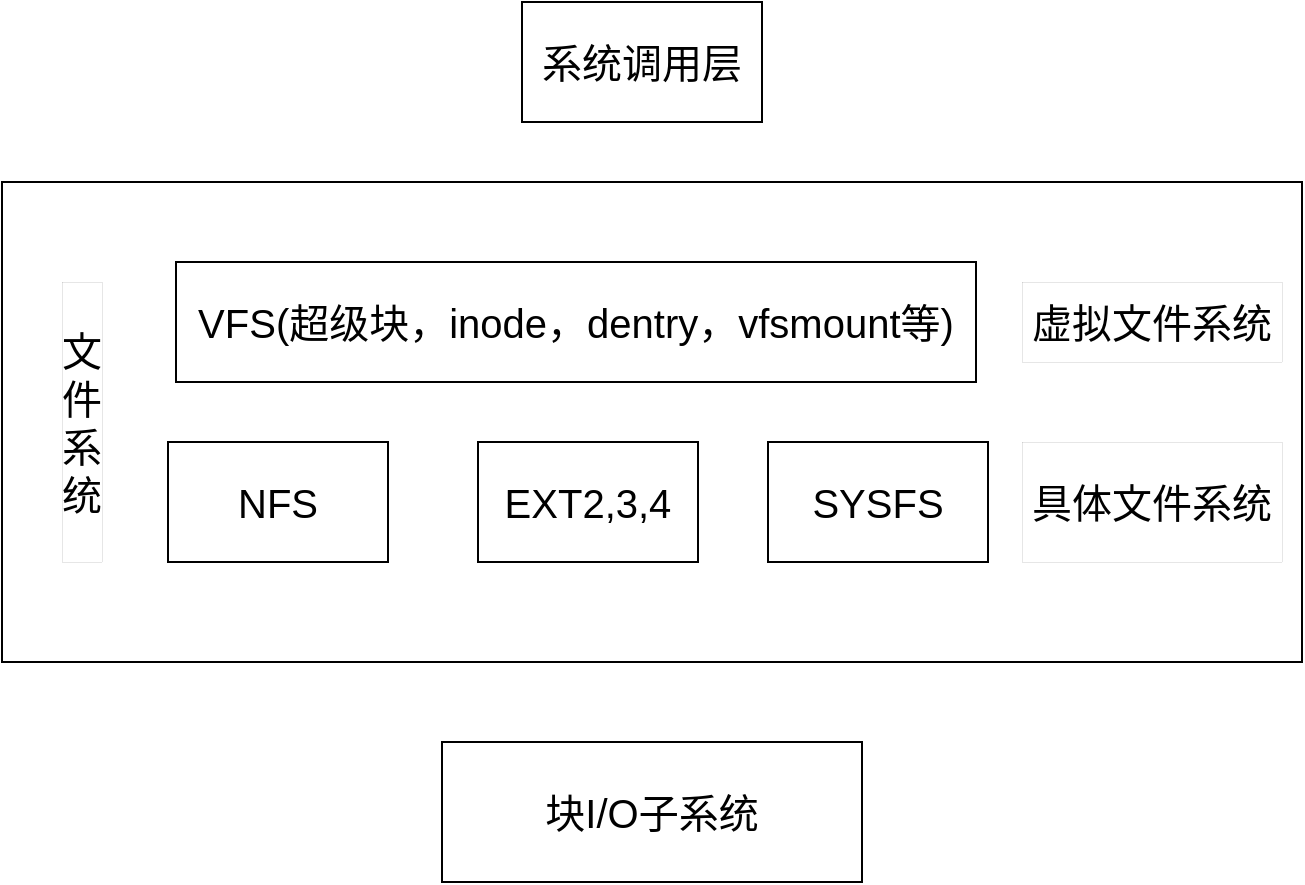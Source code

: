 <mxfile version="21.4.0" type="github">
  <diagram name="第 1 页" id="xE6j1u7JrcWCm94Bzhu7">
    <mxGraphModel dx="944" dy="599" grid="1" gridSize="10" guides="1" tooltips="1" connect="1" arrows="1" fold="1" page="1" pageScale="1" pageWidth="827" pageHeight="1169" math="0" shadow="0">
      <root>
        <mxCell id="0" />
        <mxCell id="1" parent="0" />
        <mxCell id="D83fO44UdGpcLvMbURXB-1" value="系统调用层" style="rounded=0;whiteSpace=wrap;html=1;fontSize=20;" vertex="1" parent="1">
          <mxGeometry x="340" y="60" width="120" height="60" as="geometry" />
        </mxCell>
        <mxCell id="D83fO44UdGpcLvMbURXB-2" value="" style="rounded=0;whiteSpace=wrap;html=1;fontSize=20;" vertex="1" parent="1">
          <mxGeometry x="80" y="150" width="650" height="240" as="geometry" />
        </mxCell>
        <mxCell id="D83fO44UdGpcLvMbURXB-3" value="文件系统" style="rounded=0;whiteSpace=wrap;html=1;rotation=0;fillColor=default;strokeWidth=0;fontSize=20;" vertex="1" parent="1">
          <mxGeometry x="110" y="200" width="20" height="140" as="geometry" />
        </mxCell>
        <mxCell id="D83fO44UdGpcLvMbURXB-4" value="VFS(超级块，inode，dentry，vfsmount等)" style="rounded=0;whiteSpace=wrap;html=1;fontSize=20;" vertex="1" parent="1">
          <mxGeometry x="167" y="190" width="400" height="60" as="geometry" />
        </mxCell>
        <mxCell id="D83fO44UdGpcLvMbURXB-5" value="NFS" style="rounded=0;whiteSpace=wrap;html=1;fontSize=20;" vertex="1" parent="1">
          <mxGeometry x="163" y="280" width="110" height="60" as="geometry" />
        </mxCell>
        <mxCell id="D83fO44UdGpcLvMbURXB-6" value="EXT2,3,4" style="rounded=0;whiteSpace=wrap;html=1;fontSize=20;" vertex="1" parent="1">
          <mxGeometry x="318" y="280" width="110" height="60" as="geometry" />
        </mxCell>
        <mxCell id="D83fO44UdGpcLvMbURXB-7" value="SYSFS" style="rounded=0;whiteSpace=wrap;html=1;fontSize=20;" vertex="1" parent="1">
          <mxGeometry x="463" y="280" width="110" height="60" as="geometry" />
        </mxCell>
        <mxCell id="D83fO44UdGpcLvMbURXB-8" value="虚拟文件系统" style="rounded=0;whiteSpace=wrap;html=1;rotation=0;fillColor=default;strokeWidth=0;fontSize=20;" vertex="1" parent="1">
          <mxGeometry x="590" y="200" width="130" height="40" as="geometry" />
        </mxCell>
        <mxCell id="D83fO44UdGpcLvMbURXB-9" value="具体文件系统" style="rounded=0;whiteSpace=wrap;html=1;rotation=0;fillColor=default;strokeWidth=0;fontSize=20;" vertex="1" parent="1">
          <mxGeometry x="590" y="280" width="130" height="60" as="geometry" />
        </mxCell>
        <mxCell id="D83fO44UdGpcLvMbURXB-10" value="块I/O子系统" style="rounded=0;whiteSpace=wrap;html=1;fontSize=20;" vertex="1" parent="1">
          <mxGeometry x="300" y="430" width="210" height="70" as="geometry" />
        </mxCell>
      </root>
    </mxGraphModel>
  </diagram>
</mxfile>
